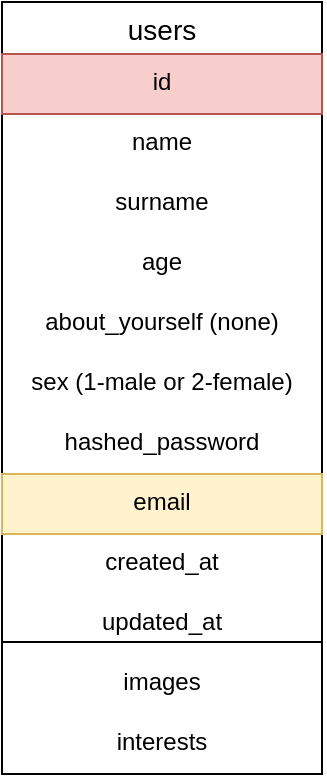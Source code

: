<mxfile version="17.4.0" type="github">
  <diagram id="C5RBs43oDa-KdzZeNtuy" name="Page-1">
    <mxGraphModel dx="1094" dy="601" grid="1" gridSize="10" guides="1" tooltips="1" connect="1" arrows="1" fold="1" page="1" pageScale="1" pageWidth="10000" pageHeight="10000" math="0" shadow="0">
      <root>
        <mxCell id="WIyWlLk6GJQsqaUBKTNV-0" />
        <mxCell id="WIyWlLk6GJQsqaUBKTNV-1" parent="WIyWlLk6GJQsqaUBKTNV-0" />
        <mxCell id="HBUXMjYGUIqkysH5JftK-0" value="users" style="swimlane;fontStyle=0;childLayout=stackLayout;horizontal=1;startSize=26;horizontalStack=0;resizeParent=1;resizeParentMax=0;resizeLast=0;collapsible=1;marginBottom=0;align=center;fontSize=14;" vertex="1" parent="WIyWlLk6GJQsqaUBKTNV-1">
          <mxGeometry x="3220" y="1970" width="160" height="386" as="geometry" />
        </mxCell>
        <mxCell id="HBUXMjYGUIqkysH5JftK-1" value="id" style="text;strokeColor=#b85450;fillColor=#f8cecc;spacingLeft=4;spacingRight=4;overflow=hidden;rotatable=0;points=[[0,0.5],[1,0.5]];portConstraint=eastwest;fontSize=12;align=center;" vertex="1" parent="HBUXMjYGUIqkysH5JftK-0">
          <mxGeometry y="26" width="160" height="30" as="geometry" />
        </mxCell>
        <mxCell id="HBUXMjYGUIqkysH5JftK-2" value="name" style="text;strokeColor=none;fillColor=none;spacingLeft=4;spacingRight=4;overflow=hidden;rotatable=0;points=[[0,0.5],[1,0.5]];portConstraint=eastwest;fontSize=12;align=center;" vertex="1" parent="HBUXMjYGUIqkysH5JftK-0">
          <mxGeometry y="56" width="160" height="30" as="geometry" />
        </mxCell>
        <mxCell id="HBUXMjYGUIqkysH5JftK-3" value="surname" style="text;spacingLeft=4;spacingRight=4;overflow=hidden;rotatable=0;points=[[0,0.5],[1,0.5]];portConstraint=eastwest;fontSize=12;align=center;" vertex="1" parent="HBUXMjYGUIqkysH5JftK-0">
          <mxGeometry y="86" width="160" height="30" as="geometry" />
        </mxCell>
        <mxCell id="HBUXMjYGUIqkysH5JftK-4" value="age" style="text;spacingLeft=4;spacingRight=4;overflow=hidden;rotatable=0;points=[[0,0.5],[1,0.5]];portConstraint=eastwest;fontSize=12;align=center;" vertex="1" parent="HBUXMjYGUIqkysH5JftK-0">
          <mxGeometry y="116" width="160" height="30" as="geometry" />
        </mxCell>
        <mxCell id="HBUXMjYGUIqkysH5JftK-5" value="about_yourself (none)" style="text;spacingLeft=4;spacingRight=4;overflow=hidden;rotatable=0;points=[[0,0.5],[1,0.5]];portConstraint=eastwest;fontSize=12;align=center;" vertex="1" parent="HBUXMjYGUIqkysH5JftK-0">
          <mxGeometry y="146" width="160" height="30" as="geometry" />
        </mxCell>
        <mxCell id="HBUXMjYGUIqkysH5JftK-6" value="sex (1-male or 2-female)" style="text;spacingLeft=4;spacingRight=4;overflow=hidden;rotatable=0;points=[[0,0.5],[1,0.5]];portConstraint=eastwest;fontSize=12;align=center;" vertex="1" parent="HBUXMjYGUIqkysH5JftK-0">
          <mxGeometry y="176" width="160" height="30" as="geometry" />
        </mxCell>
        <mxCell id="HBUXMjYGUIqkysH5JftK-7" value="hashed_password" style="text;spacingLeft=4;spacingRight=4;overflow=hidden;rotatable=0;points=[[0,0.5],[1,0.5]];portConstraint=eastwest;fontSize=12;align=center;" vertex="1" parent="HBUXMjYGUIqkysH5JftK-0">
          <mxGeometry y="206" width="160" height="30" as="geometry" />
        </mxCell>
        <mxCell id="HBUXMjYGUIqkysH5JftK-8" value="email" style="text;spacingLeft=4;spacingRight=4;overflow=hidden;rotatable=0;points=[[0,0.5],[1,0.5]];portConstraint=eastwest;fontSize=12;align=center;fillColor=#fff2cc;strokeColor=#d6b656;" vertex="1" parent="HBUXMjYGUIqkysH5JftK-0">
          <mxGeometry y="236" width="160" height="30" as="geometry" />
        </mxCell>
        <mxCell id="HBUXMjYGUIqkysH5JftK-9" value="created_at" style="text;spacingLeft=4;spacingRight=4;overflow=hidden;rotatable=0;points=[[0,0.5],[1,0.5]];portConstraint=eastwest;fontSize=12;align=center;" vertex="1" parent="HBUXMjYGUIqkysH5JftK-0">
          <mxGeometry y="266" width="160" height="30" as="geometry" />
        </mxCell>
        <mxCell id="HBUXMjYGUIqkysH5JftK-10" value="updated_at" style="text;spacingLeft=4;spacingRight=4;overflow=hidden;rotatable=0;points=[[0,0.5],[1,0.5]];portConstraint=eastwest;fontSize=12;align=center;" vertex="1" parent="HBUXMjYGUIqkysH5JftK-0">
          <mxGeometry y="296" width="160" height="30" as="geometry" />
        </mxCell>
        <mxCell id="HBUXMjYGUIqkysH5JftK-18" value="images" style="text;spacingLeft=4;spacingRight=4;overflow=hidden;rotatable=0;points=[[0,0.5],[1,0.5]];portConstraint=eastwest;fontSize=12;align=center;" vertex="1" parent="HBUXMjYGUIqkysH5JftK-0">
          <mxGeometry y="326" width="160" height="30" as="geometry" />
        </mxCell>
        <mxCell id="HBUXMjYGUIqkysH5JftK-19" value="interests" style="text;spacingLeft=4;spacingRight=4;overflow=hidden;rotatable=0;points=[[0,0.5],[1,0.5]];portConstraint=eastwest;fontSize=12;align=center;" vertex="1" parent="HBUXMjYGUIqkysH5JftK-0">
          <mxGeometry y="356" width="160" height="30" as="geometry" />
        </mxCell>
        <mxCell id="HBUXMjYGUIqkysH5JftK-14" value="" style="endArrow=none;html=1;rounded=0;" edge="1" parent="HBUXMjYGUIqkysH5JftK-0">
          <mxGeometry relative="1" as="geometry">
            <mxPoint y="320" as="sourcePoint" />
            <mxPoint x="160" y="320" as="targetPoint" />
          </mxGeometry>
        </mxCell>
      </root>
    </mxGraphModel>
  </diagram>
</mxfile>
